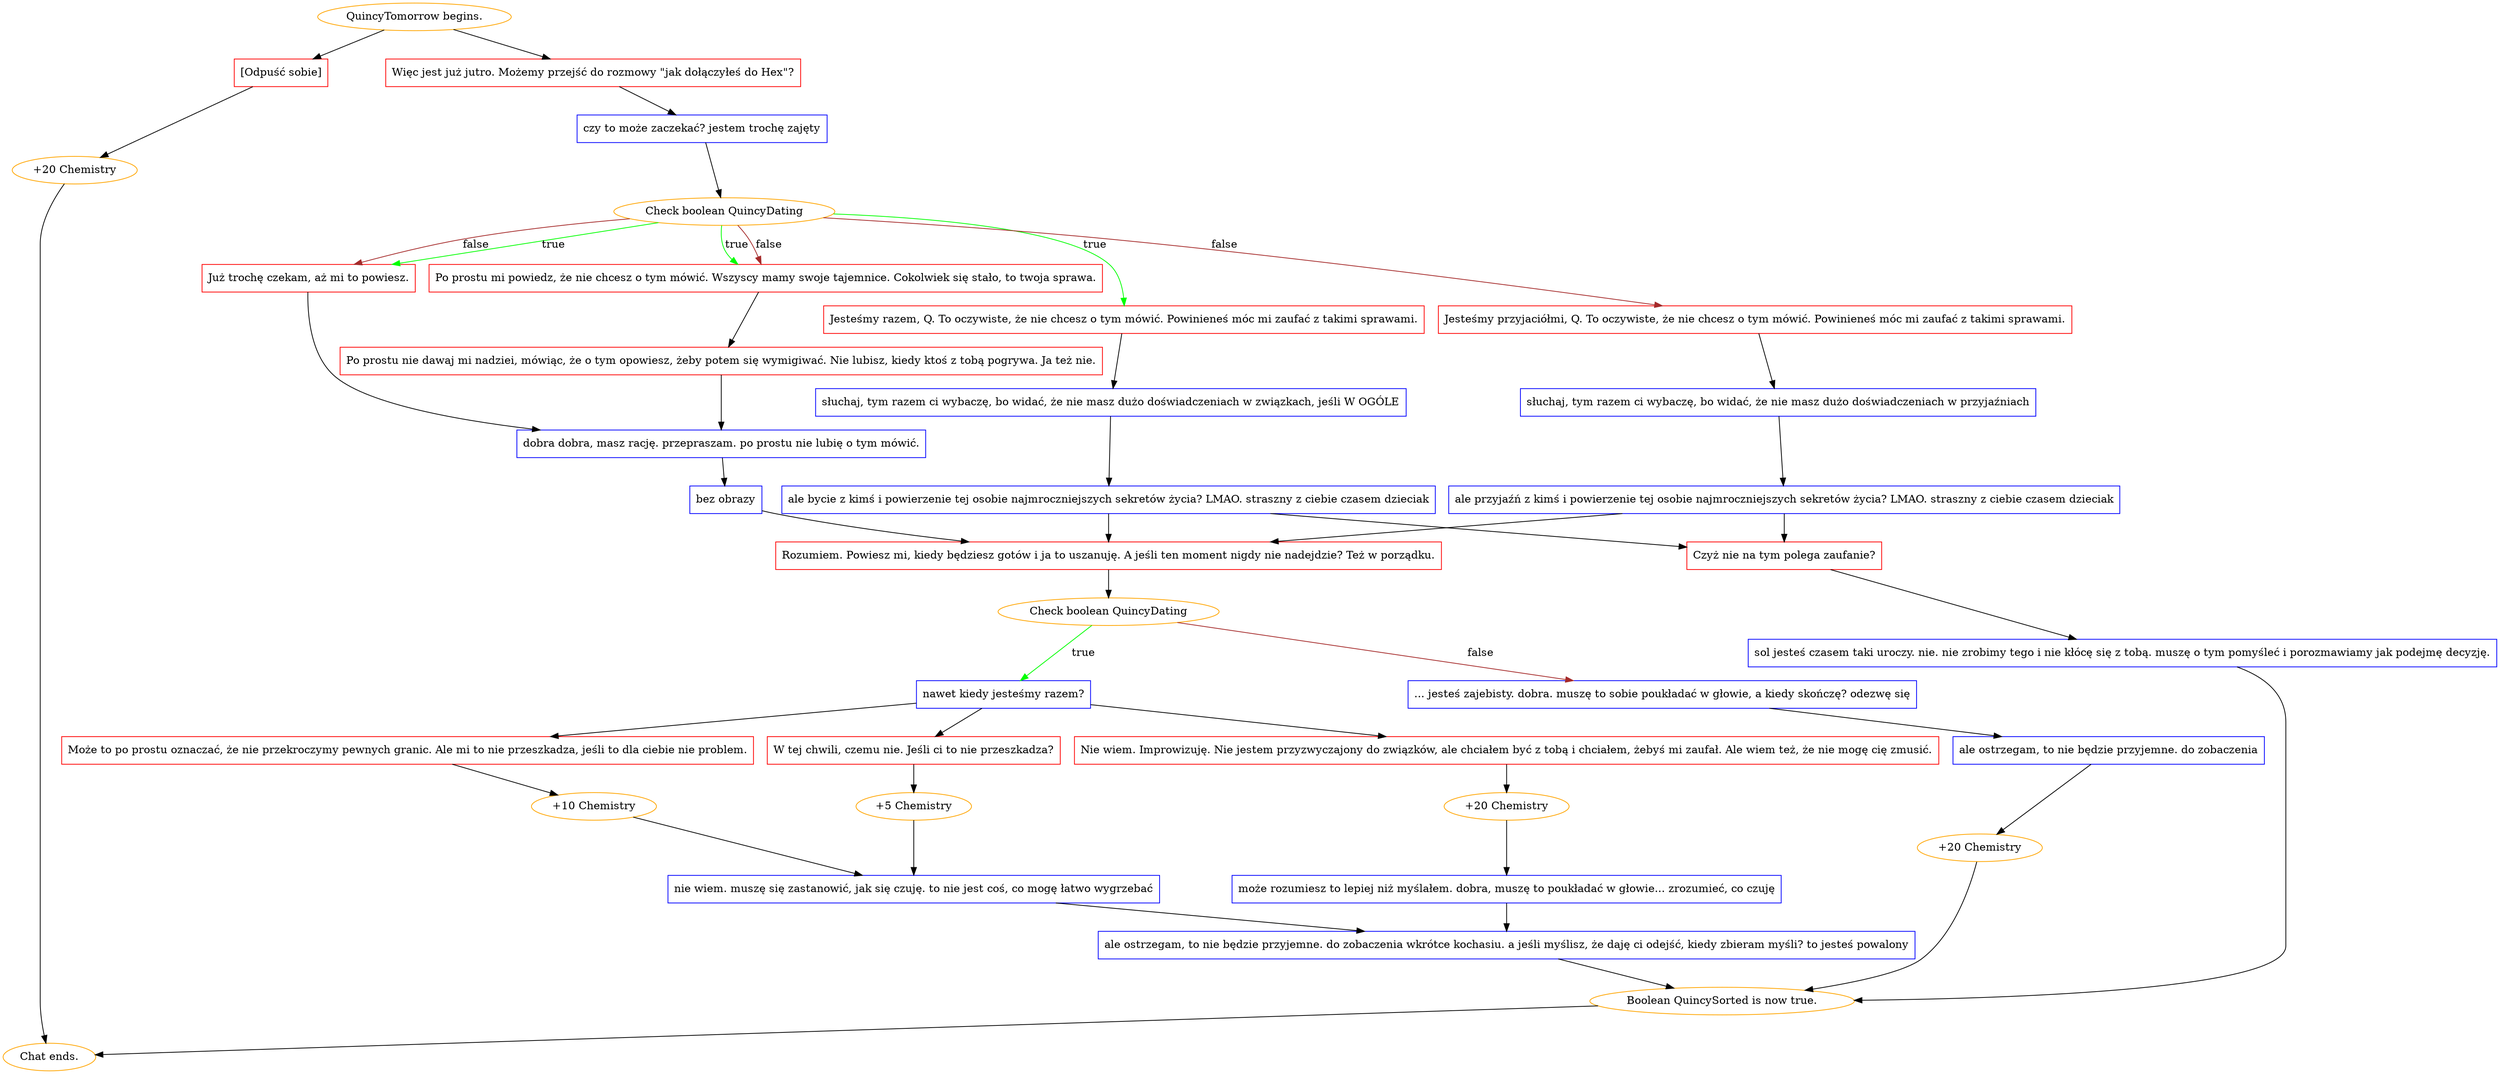 digraph {
	"QuincyTomorrow begins." [color=orange];
		"QuincyTomorrow begins." -> j1450903133;
		"QuincyTomorrow begins." -> j382602626;
	j1450903133 [label="Więc jest już jutro. Możemy przejść do rozmowy \"jak dołączyłeś do Hex\"?",shape=box,color=red];
		j1450903133 -> j4200138920;
	j382602626 [label="[Odpuść sobie]",shape=box,color=red];
		j382602626 -> j367054140;
	j4200138920 [label="czy to może zaczekać? jestem trochę zajęty",shape=box,color=blue];
		j4200138920 -> j2620124444;
	j367054140 [label="+20 Chemistry",color=orange];
		j367054140 -> "Chat ends.";
	j2620124444 [label="Check boolean QuincyDating",color=orange];
		j2620124444 -> j2292552609 [label=true,color=green];
		j2620124444 -> j1192908509 [label=true,color=green];
		j2620124444 -> j3993320828 [label=true,color=green];
		j2620124444 -> j3698719272 [label=false,color=brown];
		j2620124444 -> j1192908509 [label=false,color=brown];
		j2620124444 -> j3993320828 [label=false,color=brown];
	"Chat ends." [color=orange];
	j2292552609 [label="Jesteśmy razem, Q. To oczywiste, że nie chcesz o tym mówić. Powinieneś móc mi zaufać z takimi sprawami.",shape=box,color=red];
		j2292552609 -> j250896866;
	j1192908509 [label="Już trochę czekam, aż mi to powiesz.",shape=box,color=red];
		j1192908509 -> j2144146061;
	j3993320828 [label="Po prostu mi powiedz, że nie chcesz o tym mówić. Wszyscy mamy swoje tajemnice. Cokolwiek się stało, to twoja sprawa.",shape=box,color=red];
		j3993320828 -> j2714543461;
	j3698719272 [label="Jesteśmy przyjaciółmi, Q. To oczywiste, że nie chcesz o tym mówić. Powinieneś móc mi zaufać z takimi sprawami.",shape=box,color=red];
		j3698719272 -> j4118638880;
	j250896866 [label="słuchaj, tym razem ci wybaczę, bo widać, że nie masz dużo doświadczeniach w związkach, jeśli W OGÓLE",shape=box,color=blue];
		j250896866 -> j2987552270;
	j2144146061 [label="dobra dobra, masz rację. przepraszam. po prostu nie lubię o tym mówić.",shape=box,color=blue];
		j2144146061 -> j2327478409;
	j2714543461 [label="Po prostu nie dawaj mi nadziei, mówiąc, że o tym opowiesz, żeby potem się wymigiwać. Nie lubisz, kiedy ktoś z tobą pogrywa. Ja też nie.",shape=box,color=red];
		j2714543461 -> j2144146061;
	j4118638880 [label="słuchaj, tym razem ci wybaczę, bo widać, że nie masz dużo doświadczeniach w przyjaźniach",shape=box,color=blue];
		j4118638880 -> j2669981800;
	j2987552270 [label="ale bycie z kimś i powierzenie tej osobie najmroczniejszych sekretów życia? LMAO. straszny z ciebie czasem dzieciak",shape=box,color=blue];
		j2987552270 -> j3582739168;
		j2987552270 -> j3813538476;
	j2327478409 [label="bez obrazy",shape=box,color=blue];
		j2327478409 -> j3813538476;
	j2669981800 [label="ale przyjaźń z kimś i powierzenie tej osobie najmroczniejszych sekretów życia? LMAO. straszny z ciebie czasem dzieciak",shape=box,color=blue];
		j2669981800 -> j3582739168;
		j2669981800 -> j3813538476;
	j3582739168 [label="Czyż nie na tym polega zaufanie?",shape=box,color=red];
		j3582739168 -> j3306716115;
	j3813538476 [label="Rozumiem. Powiesz mi, kiedy będziesz gotów i ja to uszanuję. A jeśli ten moment nigdy nie nadejdzie? Też w porządku.",shape=box,color=red];
		j3813538476 -> j2097033221;
	j3306716115 [label="sol jesteś czasem taki uroczy. nie. nie zrobimy tego i nie kłócę się z tobą. muszę o tym pomyśleć i porozmawiamy jak podejmę decyzję.",shape=box,color=blue];
		j3306716115 -> j3559374181;
	j2097033221 [label="Check boolean QuincyDating",color=orange];
		j2097033221 -> j1963586311 [label=true,color=green];
		j2097033221 -> j4189939389 [label=false,color=brown];
	j3559374181 [label="Boolean QuincySorted is now true.",color=orange];
		j3559374181 -> "Chat ends.";
	j1963586311 [label="nawet kiedy jesteśmy razem?",shape=box,color=blue];
		j1963586311 -> j2149709393;
		j1963586311 -> j3065894158;
		j1963586311 -> j4154834735;
	j4189939389 [label="... jesteś zajebisty. dobra. muszę to sobie poukładać w głowie, a kiedy skończę? odezwę się",shape=box,color=blue];
		j4189939389 -> j2058269463;
	j2149709393 [label="W tej chwili, czemu nie. Jeśli ci to nie przeszkadza?",shape=box,color=red];
		j2149709393 -> j1019342222;
	j3065894158 [label="Może to po prostu oznaczać, że nie przekroczymy pewnych granic. Ale mi to nie przeszkadza, jeśli to dla ciebie nie problem.",shape=box,color=red];
		j3065894158 -> j797258990;
	j4154834735 [label="Nie wiem. Improwizuję. Nie jestem przyzwyczajony do związków, ale chciałem być z tobą i chciałem, żebyś mi zaufał. Ale wiem też, że nie mogę cię zmusić.",shape=box,color=red];
		j4154834735 -> j1490847616;
	j2058269463 [label="ale ostrzegam, to nie będzie przyjemne. do zobaczenia",shape=box,color=blue];
		j2058269463 -> j2191301368;
	j1019342222 [label="+5 Chemistry",color=orange];
		j1019342222 -> j4016422162;
	j797258990 [label="+10 Chemistry",color=orange];
		j797258990 -> j4016422162;
	j1490847616 [label="+20 Chemistry",color=orange];
		j1490847616 -> j2390183775;
	j2191301368 [label="+20 Chemistry",color=orange];
		j2191301368 -> j3559374181;
	j4016422162 [label="nie wiem. muszę się zastanowić, jak się czuję. to nie jest coś, co mogę łatwo wygrzebać",shape=box,color=blue];
		j4016422162 -> j3541296606;
	j2390183775 [label="może rozumiesz to lepiej niż myślałem. dobra, muszę to poukładać w głowie... zrozumieć, co czuję",shape=box,color=blue];
		j2390183775 -> j3541296606;
	j3541296606 [label="ale ostrzegam, to nie będzie przyjemne. do zobaczenia wkrótce kochasiu. a jeśli myślisz, że daję ci odejść, kiedy zbieram myśli? to jesteś powalony",shape=box,color=blue];
		j3541296606 -> j3559374181;
}